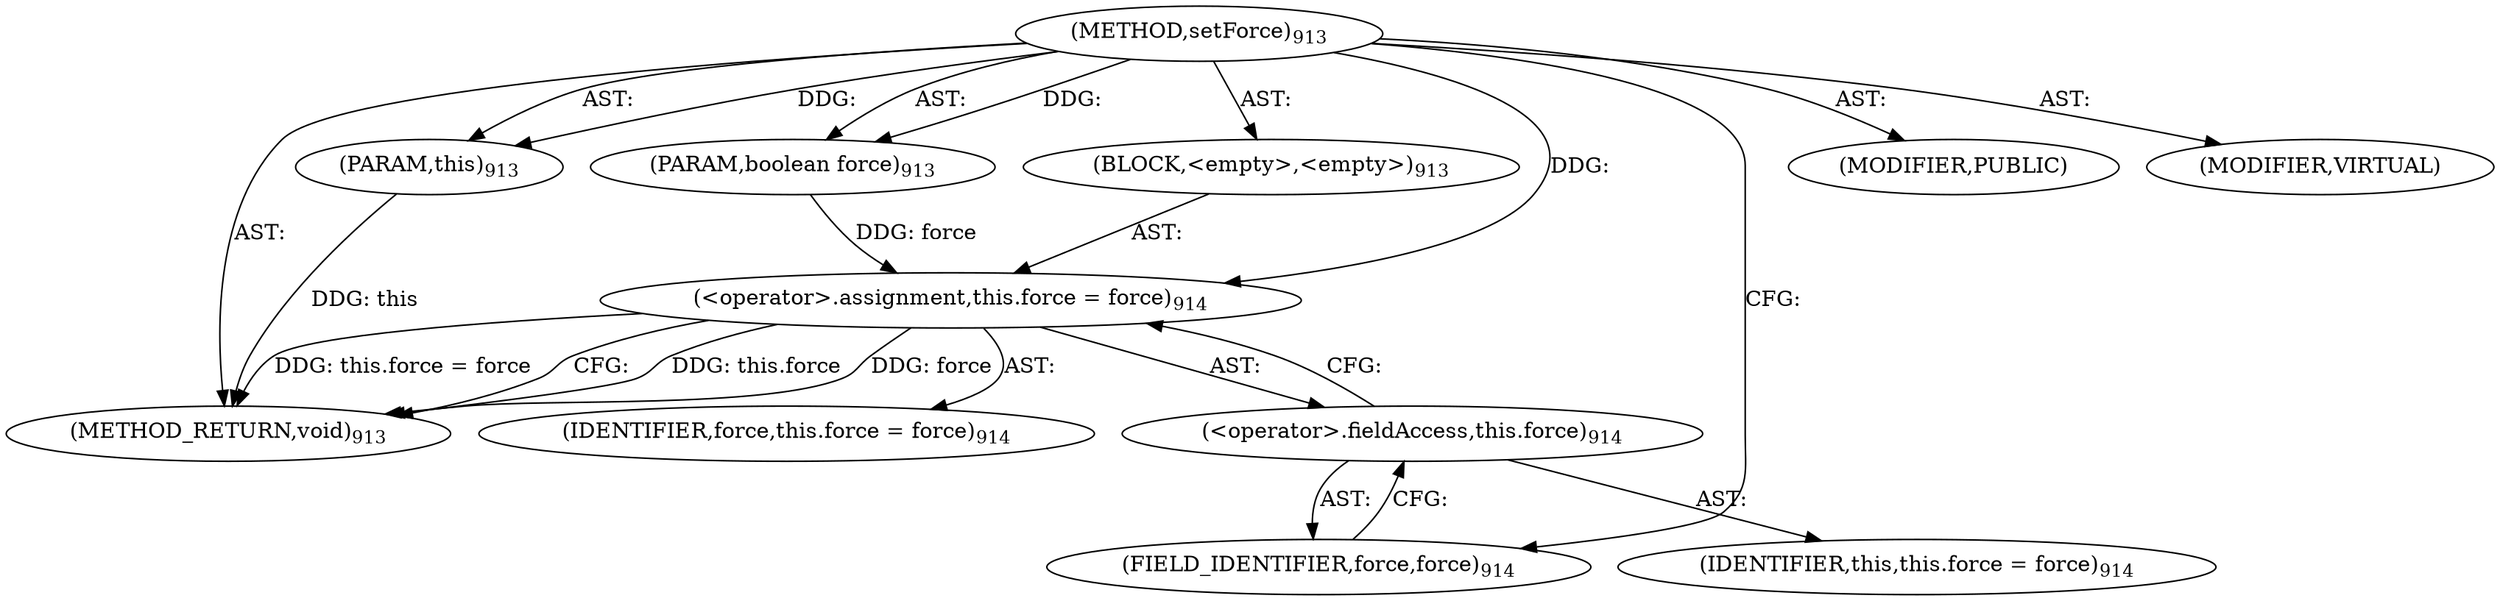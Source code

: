 digraph "setForce" {  
"111669149727" [label = <(METHOD,setForce)<SUB>913</SUB>> ]
"115964117010" [label = <(PARAM,this)<SUB>913</SUB>> ]
"115964117068" [label = <(PARAM,boolean force)<SUB>913</SUB>> ]
"25769803857" [label = <(BLOCK,&lt;empty&gt;,&lt;empty&gt;)<SUB>913</SUB>> ]
"30064771509" [label = <(&lt;operator&gt;.assignment,this.force = force)<SUB>914</SUB>> ]
"30064771510" [label = <(&lt;operator&gt;.fieldAccess,this.force)<SUB>914</SUB>> ]
"68719476816" [label = <(IDENTIFIER,this,this.force = force)<SUB>914</SUB>> ]
"55834574902" [label = <(FIELD_IDENTIFIER,force,force)<SUB>914</SUB>> ]
"68719477126" [label = <(IDENTIFIER,force,this.force = force)<SUB>914</SUB>> ]
"133143986261" [label = <(MODIFIER,PUBLIC)> ]
"133143986262" [label = <(MODIFIER,VIRTUAL)> ]
"128849018911" [label = <(METHOD_RETURN,void)<SUB>913</SUB>> ]
  "111669149727" -> "115964117010"  [ label = "AST: "] 
  "111669149727" -> "115964117068"  [ label = "AST: "] 
  "111669149727" -> "25769803857"  [ label = "AST: "] 
  "111669149727" -> "133143986261"  [ label = "AST: "] 
  "111669149727" -> "133143986262"  [ label = "AST: "] 
  "111669149727" -> "128849018911"  [ label = "AST: "] 
  "25769803857" -> "30064771509"  [ label = "AST: "] 
  "30064771509" -> "30064771510"  [ label = "AST: "] 
  "30064771509" -> "68719477126"  [ label = "AST: "] 
  "30064771510" -> "68719476816"  [ label = "AST: "] 
  "30064771510" -> "55834574902"  [ label = "AST: "] 
  "30064771509" -> "128849018911"  [ label = "CFG: "] 
  "30064771510" -> "30064771509"  [ label = "CFG: "] 
  "55834574902" -> "30064771510"  [ label = "CFG: "] 
  "111669149727" -> "55834574902"  [ label = "CFG: "] 
  "115964117010" -> "128849018911"  [ label = "DDG: this"] 
  "30064771509" -> "128849018911"  [ label = "DDG: this.force"] 
  "30064771509" -> "128849018911"  [ label = "DDG: force"] 
  "30064771509" -> "128849018911"  [ label = "DDG: this.force = force"] 
  "111669149727" -> "115964117010"  [ label = "DDG: "] 
  "111669149727" -> "115964117068"  [ label = "DDG: "] 
  "115964117068" -> "30064771509"  [ label = "DDG: force"] 
  "111669149727" -> "30064771509"  [ label = "DDG: "] 
}
